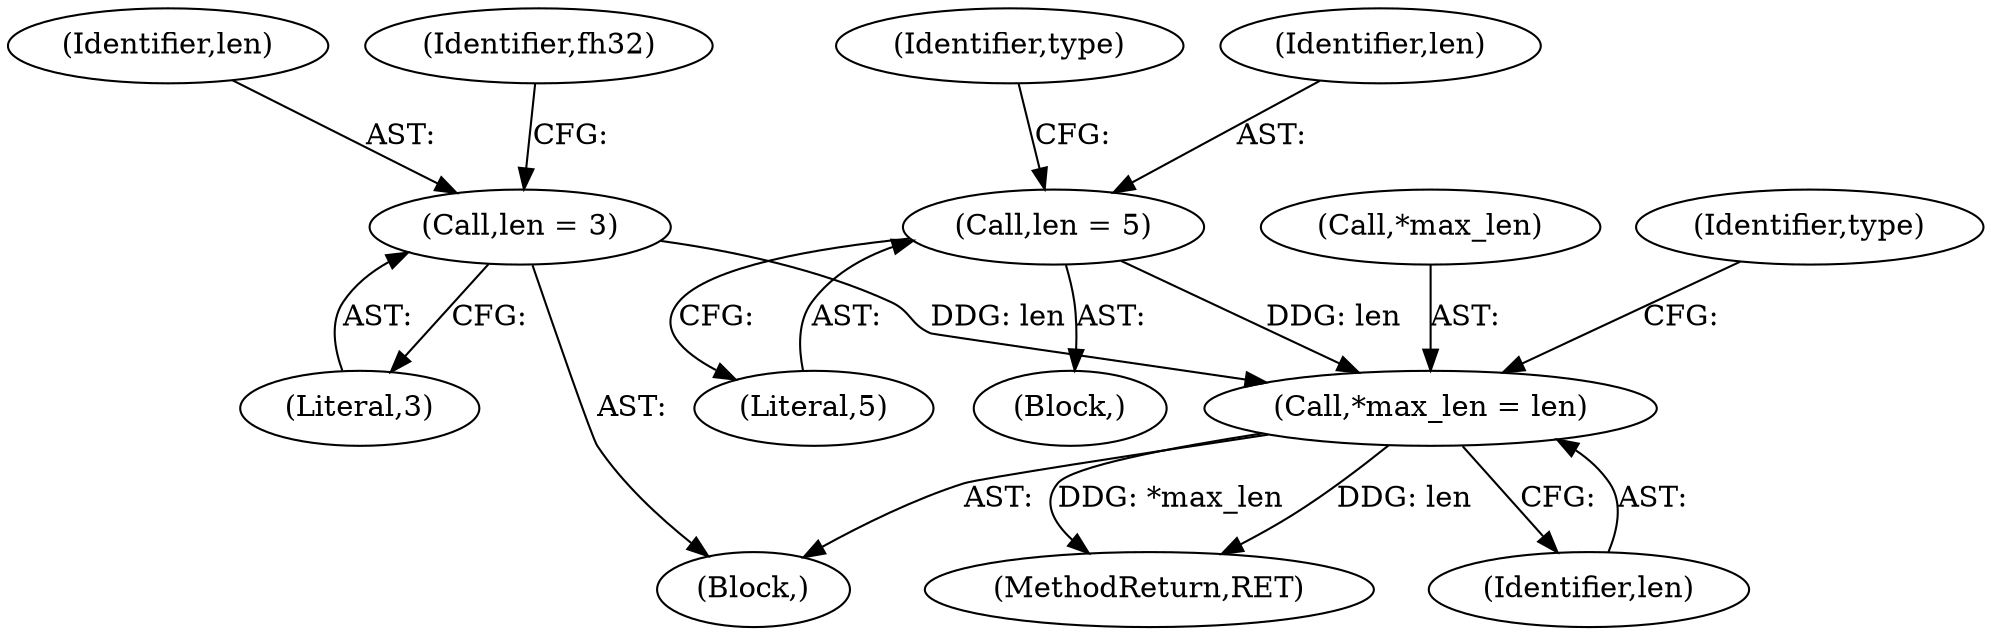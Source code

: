 digraph "0_linux_fe685aabf7c8c9f138e5ea900954d295bf229175@pointer" {
"1000223" [label="(Call,*max_len = len)"];
"1000217" [label="(Call,len = 5)"];
"1000155" [label="(Call,len = 3)"];
"1000224" [label="(Call,*max_len)"];
"1000229" [label="(MethodReturn,RET)"];
"1000109" [label="(Block,)"];
"1000223" [label="(Call,*max_len = len)"];
"1000155" [label="(Call,len = 3)"];
"1000226" [label="(Identifier,len)"];
"1000156" [label="(Identifier,len)"];
"1000188" [label="(Block,)"];
"1000160" [label="(Identifier,fh32)"];
"1000221" [label="(Identifier,type)"];
"1000219" [label="(Literal,5)"];
"1000217" [label="(Call,len = 5)"];
"1000218" [label="(Identifier,len)"];
"1000157" [label="(Literal,3)"];
"1000228" [label="(Identifier,type)"];
"1000223" -> "1000109"  [label="AST: "];
"1000223" -> "1000226"  [label="CFG: "];
"1000224" -> "1000223"  [label="AST: "];
"1000226" -> "1000223"  [label="AST: "];
"1000228" -> "1000223"  [label="CFG: "];
"1000223" -> "1000229"  [label="DDG: len"];
"1000223" -> "1000229"  [label="DDG: *max_len"];
"1000217" -> "1000223"  [label="DDG: len"];
"1000155" -> "1000223"  [label="DDG: len"];
"1000217" -> "1000188"  [label="AST: "];
"1000217" -> "1000219"  [label="CFG: "];
"1000218" -> "1000217"  [label="AST: "];
"1000219" -> "1000217"  [label="AST: "];
"1000221" -> "1000217"  [label="CFG: "];
"1000155" -> "1000109"  [label="AST: "];
"1000155" -> "1000157"  [label="CFG: "];
"1000156" -> "1000155"  [label="AST: "];
"1000157" -> "1000155"  [label="AST: "];
"1000160" -> "1000155"  [label="CFG: "];
}
